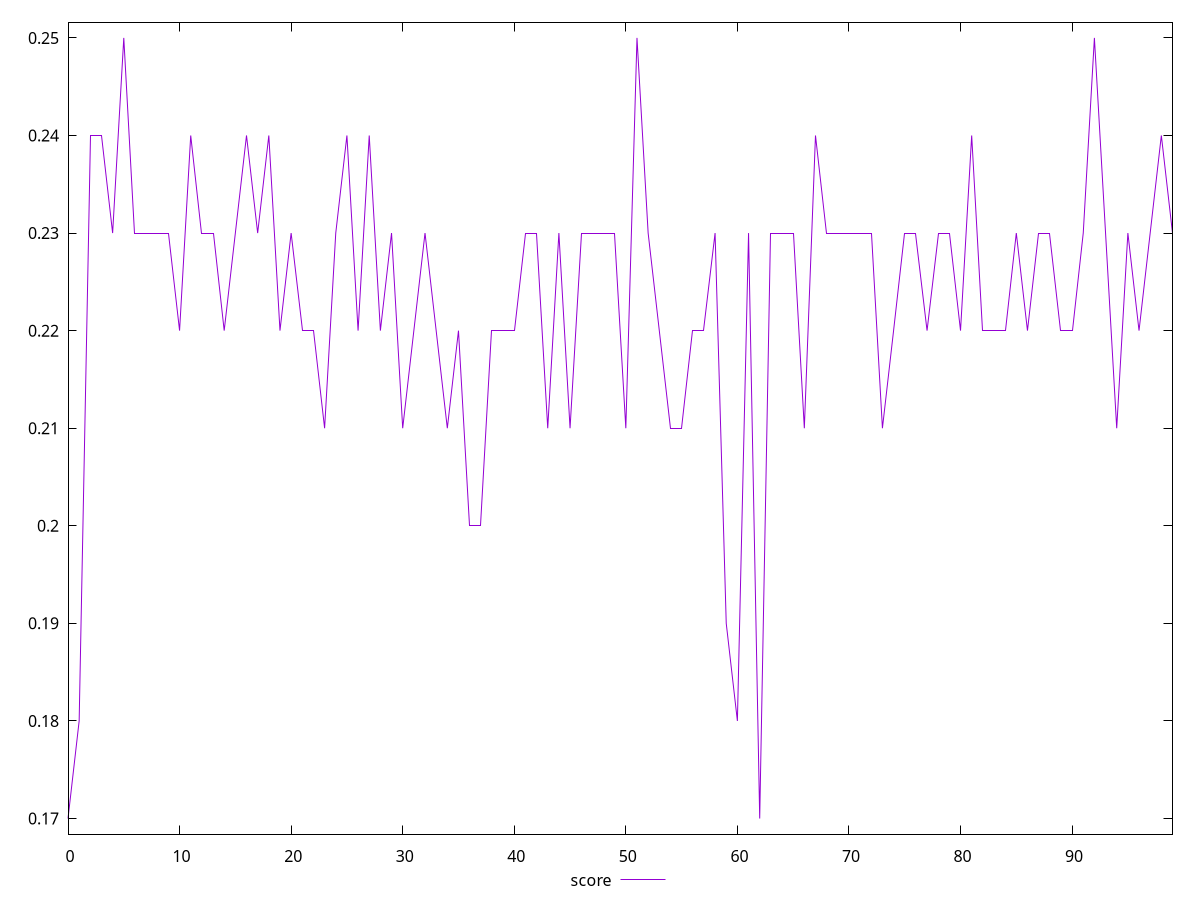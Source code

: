 reset

$score <<EOF
0 0.17
1 0.18
2 0.24
3 0.24
4 0.23
5 0.25
6 0.23
7 0.23
8 0.23
9 0.23
10 0.22
11 0.24
12 0.23
13 0.23
14 0.22
15 0.23
16 0.24
17 0.23
18 0.24
19 0.22
20 0.23
21 0.22
22 0.22
23 0.21
24 0.23
25 0.24
26 0.22
27 0.24
28 0.22
29 0.23
30 0.21
31 0.22
32 0.23
33 0.22
34 0.21
35 0.22
36 0.2
37 0.2
38 0.22
39 0.22
40 0.22
41 0.23
42 0.23
43 0.21
44 0.23
45 0.21
46 0.23
47 0.23
48 0.23
49 0.23
50 0.21
51 0.25
52 0.23
53 0.22
54 0.21
55 0.21
56 0.22
57 0.22
58 0.23
59 0.19
60 0.18
61 0.23
62 0.17
63 0.23
64 0.23
65 0.23
66 0.21
67 0.24
68 0.23
69 0.23
70 0.23
71 0.23
72 0.23
73 0.21
74 0.22
75 0.23
76 0.23
77 0.22
78 0.23
79 0.23
80 0.22
81 0.24
82 0.22
83 0.22
84 0.22
85 0.23
86 0.22
87 0.23
88 0.23
89 0.22
90 0.22
91 0.23
92 0.25
93 0.23
94 0.21
95 0.23
96 0.22
97 0.23
98 0.24
99 0.23
EOF

set key outside below
set xrange [0:99]
set yrange [0.16840000000000002:0.2516]
set trange [0.16840000000000002:0.2516]
set terminal svg size 640, 500 enhanced background rgb 'white'
set output "reports/report_00033_2021-03-01T14-23-16.841Z/max-potential-fid/samples/astro-inner-cached/score/values.svg"

plot $score title "score" with line

reset
